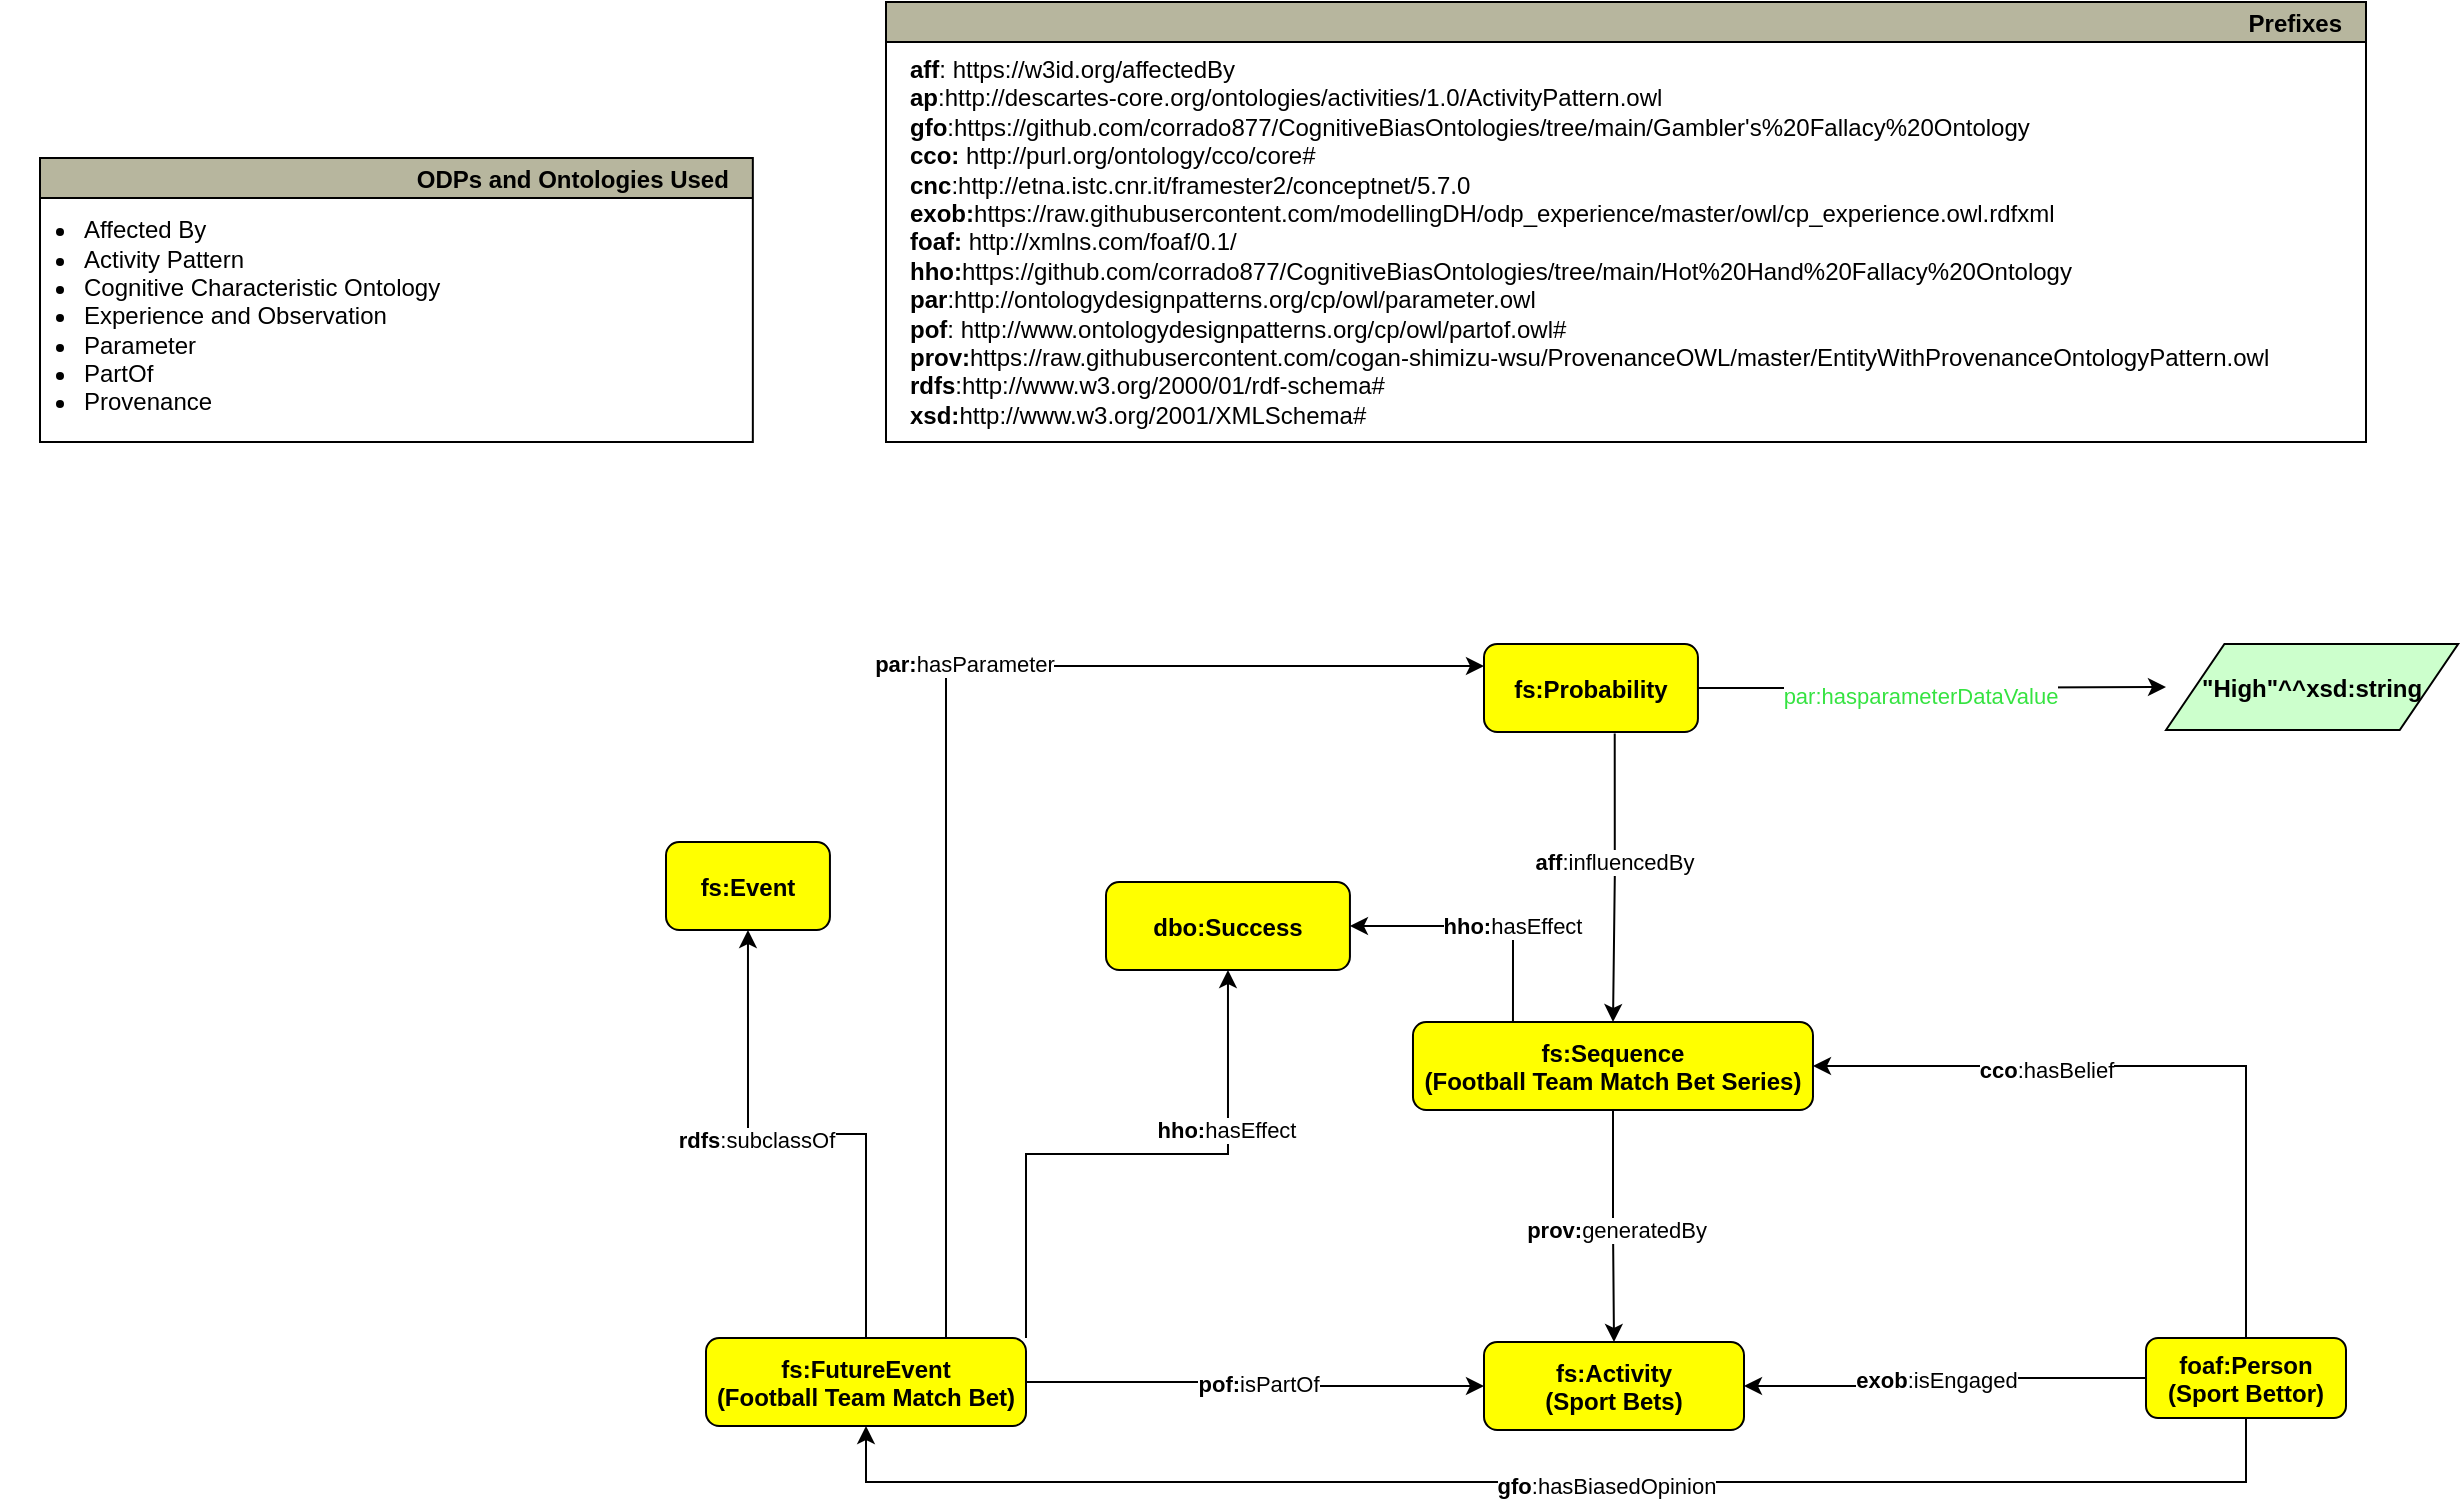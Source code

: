 <mxfile version="23.1.2" type="device">
  <diagram id="Z9zrd96PZsQ0QkyYvwfT" name="Page-1">
    <mxGraphModel dx="1877" dy="1738" grid="1" gridSize="10" guides="1" tooltips="1" connect="1" arrows="1" fold="1" page="1" pageScale="1" pageWidth="827" pageHeight="1169" math="0" shadow="0">
      <root>
        <mxCell id="0" />
        <mxCell id="1" parent="0" />
        <mxCell id="y4zTY6cqXr-wHRb03for-3" style="edgeStyle=orthogonalEdgeStyle;rounded=0;orthogonalLoop=1;jettySize=auto;html=1;exitX=0.5;exitY=0;exitDx=0;exitDy=0;entryX=0.5;entryY=1;entryDx=0;entryDy=0;" parent="1" source="Ej_kWXT1w-p-RiWYY3q_-1" target="y4zTY6cqXr-wHRb03for-2" edge="1">
          <mxGeometry relative="1" as="geometry" />
        </mxCell>
        <mxCell id="CgzHILV7T-rABh-6ToRW-26" value="&lt;b style=&quot;border-color: var(--border-color);&quot;&gt;rdfs&lt;/b&gt;:subclassOf" style="edgeLabel;html=1;align=center;verticalAlign=middle;resizable=0;points=[];" vertex="1" connectable="0" parent="y4zTY6cqXr-wHRb03for-3">
          <mxGeometry x="0.198" y="3" relative="1" as="geometry">
            <mxPoint as="offset" />
          </mxGeometry>
        </mxCell>
        <mxCell id="CgzHILV7T-rABh-6ToRW-27" style="edgeStyle=orthogonalEdgeStyle;rounded=0;orthogonalLoop=1;jettySize=auto;html=1;exitX=0.75;exitY=0;exitDx=0;exitDy=0;entryX=0;entryY=0.25;entryDx=0;entryDy=0;" edge="1" parent="1" source="Ej_kWXT1w-p-RiWYY3q_-1" target="CgzHILV7T-rABh-6ToRW-11">
          <mxGeometry relative="1" as="geometry">
            <mxPoint x="280" y="240" as="targetPoint" />
          </mxGeometry>
        </mxCell>
        <mxCell id="CgzHILV7T-rABh-6ToRW-28" value="&lt;b&gt;par:&lt;/b&gt;hasParameter" style="edgeLabel;html=1;align=center;verticalAlign=middle;resizable=0;points=[];" vertex="1" connectable="0" parent="CgzHILV7T-rABh-6ToRW-27">
          <mxGeometry x="0.141" y="1" relative="1" as="geometry">
            <mxPoint as="offset" />
          </mxGeometry>
        </mxCell>
        <mxCell id="CgzHILV7T-rABh-6ToRW-29" style="edgeStyle=orthogonalEdgeStyle;rounded=0;orthogonalLoop=1;jettySize=auto;html=1;exitX=1;exitY=0;exitDx=0;exitDy=0;entryX=0.5;entryY=1;entryDx=0;entryDy=0;" edge="1" parent="1" source="Ej_kWXT1w-p-RiWYY3q_-1" target="CgzHILV7T-rABh-6ToRW-4">
          <mxGeometry relative="1" as="geometry" />
        </mxCell>
        <mxCell id="CgzHILV7T-rABh-6ToRW-31" value="&lt;b&gt;hho:&lt;/b&gt;hasEffect" style="edgeLabel;html=1;align=center;verticalAlign=middle;resizable=0;points=[];" vertex="1" connectable="0" parent="CgzHILV7T-rABh-6ToRW-29">
          <mxGeometry x="0.442" y="1" relative="1" as="geometry">
            <mxPoint as="offset" />
          </mxGeometry>
        </mxCell>
        <mxCell id="Ej_kWXT1w-p-RiWYY3q_-1" value="fs:FutureEvent&#xa;(Football Team Match Bet)" style="graphMlID=n4;shape=rect;rounded=1;arcsize=30;fillColor=#ffff00;strokeColor=#000000;strokeWidth=1.0;fontStyle=1" parent="1" vertex="1">
          <mxGeometry x="-80" y="618" width="160" height="44" as="geometry" />
        </mxCell>
        <mxCell id="CgzHILV7T-rABh-6ToRW-7" style="edgeStyle=orthogonalEdgeStyle;rounded=0;orthogonalLoop=1;jettySize=auto;html=1;entryX=0.5;entryY=0;entryDx=0;entryDy=0;" edge="1" parent="1" source="RVteCixPlwU788sl_dsA-1" target="CgzHILV7T-rABh-6ToRW-3">
          <mxGeometry relative="1" as="geometry" />
        </mxCell>
        <mxCell id="CgzHILV7T-rABh-6ToRW-8" value="&lt;b style=&quot;border-color: var(--border-color);&quot;&gt;prov:&lt;/b&gt;generatedBy" style="edgeLabel;html=1;align=center;verticalAlign=middle;resizable=0;points=[];" vertex="1" connectable="0" parent="CgzHILV7T-rABh-6ToRW-7">
          <mxGeometry x="0.029" y="1" relative="1" as="geometry">
            <mxPoint as="offset" />
          </mxGeometry>
        </mxCell>
        <mxCell id="CgzHILV7T-rABh-6ToRW-30" style="edgeStyle=orthogonalEdgeStyle;rounded=0;orthogonalLoop=1;jettySize=auto;html=1;exitX=0.25;exitY=0;exitDx=0;exitDy=0;entryX=1;entryY=0.5;entryDx=0;entryDy=0;" edge="1" parent="1" source="RVteCixPlwU788sl_dsA-1" target="CgzHILV7T-rABh-6ToRW-4">
          <mxGeometry relative="1" as="geometry" />
        </mxCell>
        <mxCell id="CgzHILV7T-rABh-6ToRW-32" value="&lt;b style=&quot;border-color: var(--border-color);&quot;&gt;hho:&lt;/b&gt;hasEffect" style="edgeLabel;html=1;align=center;verticalAlign=middle;resizable=0;points=[];" vertex="1" connectable="0" parent="CgzHILV7T-rABh-6ToRW-30">
          <mxGeometry x="0.247" y="1" relative="1" as="geometry">
            <mxPoint x="32" y="-1" as="offset" />
          </mxGeometry>
        </mxCell>
        <mxCell id="RVteCixPlwU788sl_dsA-1" value="fs:Sequence&#xa;(Football Team Match Bet Series)" style="graphMlID=n4;shape=rect;rounded=1;arcsize=30;fillColor=#ffff00;strokeColor=#000000;strokeWidth=1.0;fontStyle=1" parent="1" vertex="1">
          <mxGeometry x="273.49" y="460" width="200" height="44" as="geometry" />
        </mxCell>
        <mxCell id="CgzHILV7T-rABh-6ToRW-5" style="edgeStyle=orthogonalEdgeStyle;rounded=0;orthogonalLoop=1;jettySize=auto;html=1;entryX=1;entryY=0.5;entryDx=0;entryDy=0;" edge="1" parent="1" source="I0d6tfFNMX817w6EDTV6-1" target="CgzHILV7T-rABh-6ToRW-3">
          <mxGeometry relative="1" as="geometry" />
        </mxCell>
        <mxCell id="CgzHILV7T-rABh-6ToRW-6" value="&lt;b style=&quot;border-color: var(--border-color);&quot;&gt;exob&lt;/b&gt;:isEngaged" style="edgeLabel;html=1;align=center;verticalAlign=middle;resizable=0;points=[];" vertex="1" connectable="0" parent="CgzHILV7T-rABh-6ToRW-5">
          <mxGeometry x="0.065" y="-3" relative="1" as="geometry">
            <mxPoint as="offset" />
          </mxGeometry>
        </mxCell>
        <mxCell id="CgzHILV7T-rABh-6ToRW-33" style="edgeStyle=orthogonalEdgeStyle;rounded=0;orthogonalLoop=1;jettySize=auto;html=1;exitX=0.5;exitY=0;exitDx=0;exitDy=0;entryX=1;entryY=0.5;entryDx=0;entryDy=0;" edge="1" parent="1" source="I0d6tfFNMX817w6EDTV6-1" target="RVteCixPlwU788sl_dsA-1">
          <mxGeometry relative="1" as="geometry" />
        </mxCell>
        <mxCell id="CgzHILV7T-rABh-6ToRW-34" value="&lt;b style=&quot;border-color: var(--border-color);&quot;&gt;cco&lt;/b&gt;:hasBelief" style="edgeLabel;html=1;align=center;verticalAlign=middle;resizable=0;points=[];" vertex="1" connectable="0" parent="CgzHILV7T-rABh-6ToRW-33">
          <mxGeometry x="0.339" y="2" relative="1" as="geometry">
            <mxPoint as="offset" />
          </mxGeometry>
        </mxCell>
        <mxCell id="CgzHILV7T-rABh-6ToRW-35" style="edgeStyle=orthogonalEdgeStyle;rounded=0;orthogonalLoop=1;jettySize=auto;html=1;exitX=0.5;exitY=1;exitDx=0;exitDy=0;entryX=0.5;entryY=1;entryDx=0;entryDy=0;" edge="1" parent="1" source="I0d6tfFNMX817w6EDTV6-1" target="Ej_kWXT1w-p-RiWYY3q_-1">
          <mxGeometry relative="1" as="geometry">
            <Array as="points">
              <mxPoint x="690" y="690" />
              <mxPoint y="690" />
            </Array>
          </mxGeometry>
        </mxCell>
        <mxCell id="CgzHILV7T-rABh-6ToRW-36" value="&lt;b style=&quot;border-color: var(--border-color);&quot;&gt;gfo&lt;/b&gt;:hasBiasedOpinion" style="edgeLabel;html=1;align=center;verticalAlign=middle;resizable=0;points=[];" vertex="1" connectable="0" parent="CgzHILV7T-rABh-6ToRW-35">
          <mxGeometry x="-0.061" y="2" relative="1" as="geometry">
            <mxPoint as="offset" />
          </mxGeometry>
        </mxCell>
        <mxCell id="I0d6tfFNMX817w6EDTV6-1" value="&#xa;foaf:Person&#xa;(Sport Bettor)&#xa;" style="graphMlID=n4;shape=rect;rounded=1;arcsize=30;fillColor=#ffff00;strokeColor=#000000;strokeWidth=1.0;fontStyle=1" parent="1" vertex="1">
          <mxGeometry x="640" y="618" width="100" height="40" as="geometry" />
        </mxCell>
        <mxCell id="NnGrF83egau-3YqyhGRi-12" value="&quot;High&quot;^^xsd:string" style="graphMlID=n6;shape=parallelogram;fillColor=#ccffcc;strokeColor=#000000;strokeWidth=1.0;fontStyle=1" parent="1" vertex="1">
          <mxGeometry x="650" y="271" width="146.09" height="43" as="geometry" />
        </mxCell>
        <mxCell id="y4zTY6cqXr-wHRb03for-2" value="fs:Event" style="graphMlID=n4;shape=rect;rounded=1;arcsize=30;fillColor=#ffff00;strokeColor=#000000;strokeWidth=1.0;fontStyle=1" parent="1" vertex="1">
          <mxGeometry x="-100" y="370" width="81.968" height="44" as="geometry" />
        </mxCell>
        <mxCell id="CgzHILV7T-rABh-6ToRW-19" style="edgeStyle=orthogonalEdgeStyle;rounded=0;orthogonalLoop=1;jettySize=auto;html=1;exitX=1;exitY=0.5;exitDx=0;exitDy=0;entryX=0;entryY=0.5;entryDx=0;entryDy=0;" edge="1" parent="1" source="Ej_kWXT1w-p-RiWYY3q_-1" target="CgzHILV7T-rABh-6ToRW-3">
          <mxGeometry relative="1" as="geometry" />
        </mxCell>
        <mxCell id="CgzHILV7T-rABh-6ToRW-20" value="&lt;b&gt;pof:&lt;/b&gt;isPartOf" style="edgeLabel;html=1;align=center;verticalAlign=middle;resizable=0;points=[];" vertex="1" connectable="0" parent="CgzHILV7T-rABh-6ToRW-19">
          <mxGeometry x="-0.005" y="1" relative="1" as="geometry">
            <mxPoint as="offset" />
          </mxGeometry>
        </mxCell>
        <mxCell id="CgzHILV7T-rABh-6ToRW-3" value="fs:Activity&#xa;(Sport Bets)" style="graphMlID=n4;shape=rect;rounded=1;arcsize=30;fillColor=#ffff00;strokeColor=#000000;strokeWidth=1.0;fontStyle=1" vertex="1" parent="1">
          <mxGeometry x="309" y="620" width="130" height="44" as="geometry" />
        </mxCell>
        <mxCell id="CgzHILV7T-rABh-6ToRW-4" value="dbo:Success" style="graphMlID=n4;shape=rect;rounded=1;arcsize=30;fillColor=#ffff00;strokeColor=#000000;strokeWidth=1.0;fontStyle=1" vertex="1" parent="1">
          <mxGeometry x="120" y="390" width="121.97" height="44" as="geometry" />
        </mxCell>
        <mxCell id="CgzHILV7T-rABh-6ToRW-17" style="edgeStyle=orthogonalEdgeStyle;rounded=0;orthogonalLoop=1;jettySize=auto;html=1;entryX=0;entryY=0.5;entryDx=0;entryDy=0;" edge="1" parent="1" source="CgzHILV7T-rABh-6ToRW-11" target="NnGrF83egau-3YqyhGRi-12">
          <mxGeometry relative="1" as="geometry" />
        </mxCell>
        <mxCell id="CgzHILV7T-rABh-6ToRW-18" value="&lt;font color=&quot;#35e341&quot;&gt;par:hasparameterDataValue&lt;/font&gt;" style="edgeLabel;html=1;align=center;verticalAlign=middle;resizable=0;points=[];" vertex="1" connectable="0" parent="CgzHILV7T-rABh-6ToRW-17">
          <mxGeometry x="-0.054" y="-4" relative="1" as="geometry">
            <mxPoint as="offset" />
          </mxGeometry>
        </mxCell>
        <mxCell id="CgzHILV7T-rABh-6ToRW-11" value="fs:Probability" style="graphMlID=n4;shape=rect;rounded=1;arcsize=30;fillColor=#ffff00;strokeColor=#000000;strokeWidth=1.0;fontStyle=1" vertex="1" parent="1">
          <mxGeometry x="309" y="271" width="106.97" height="44" as="geometry" />
        </mxCell>
        <mxCell id="CgzHILV7T-rABh-6ToRW-13" style="edgeStyle=orthogonalEdgeStyle;rounded=0;orthogonalLoop=1;jettySize=auto;html=1;exitX=0.611;exitY=1.018;exitDx=0;exitDy=0;exitPerimeter=0;" edge="1" parent="1" source="CgzHILV7T-rABh-6ToRW-11" target="RVteCixPlwU788sl_dsA-1">
          <mxGeometry relative="1" as="geometry" />
        </mxCell>
        <mxCell id="CgzHILV7T-rABh-6ToRW-16" value="&lt;b&gt;aff&lt;/b&gt;:&lt;span style=&quot;border-color: var(--border-color);&quot;&gt;influencedBy&lt;/span&gt;" style="edgeLabel;html=1;align=center;verticalAlign=middle;resizable=0;points=[];" vertex="1" connectable="0" parent="CgzHILV7T-rABh-6ToRW-13">
          <mxGeometry x="0.298" relative="1" as="geometry">
            <mxPoint y="-29" as="offset" />
          </mxGeometry>
        </mxCell>
        <mxCell id="CgzHILV7T-rABh-6ToRW-37" value="Prefixes" style="graphMlID=n0;shape=swimlane;startSize=20;fillColor=#b7b69e;strokeColor=#000000;strokeWidth=1.0;align=right;spacingRight=10;fontStyle=1" vertex="1" parent="1">
          <mxGeometry x="10" y="-50" width="740" height="220" as="geometry">
            <mxRectangle x="-550" y="110" width="100" height="30" as="alternateBounds" />
          </mxGeometry>
        </mxCell>
        <UserObject label="&lt;b style=&quot;border-color: var(--border-color);&quot;&gt;aff&lt;/b&gt;:&amp;nbsp;https://w3id.org/affectedBy&lt;br&gt;&lt;b&gt;ap&lt;/b&gt;:http://descartes-core.org/ontologies/activities/1.0/ActivityPattern.owl&amp;nbsp;&lt;br&gt;&lt;b&gt;gfo&lt;/b&gt;:https://github.com/corrado877/CognitiveBiasOntologies/tree/main/Gambler&#39;s%20Fallacy%20Ontology&lt;br&gt;&lt;b style=&quot;border-color: var(--border-color);&quot;&gt;cco:&amp;nbsp;&lt;/b&gt;http://purl.org/ontology/cco/core#&lt;br&gt;&lt;b&gt;cnc&lt;/b&gt;:http://etna.istc.cnr.it/framester2/conceptnet/5.7.0&lt;br&gt;&lt;b&gt;exob:&lt;/b&gt;https://raw.githubusercontent.com/modellingDH/odp_experience/master/owl/cp_experience.owl.rdfxml&lt;br&gt;&lt;b style=&quot;border-color: var(--border-color);&quot;&gt;foaf:&amp;nbsp;&lt;/b&gt;&lt;span style=&quot;border-color: var(--border-color); background-color: initial;&quot;&gt;http://xmlns.com/foaf/0.1/&lt;br&gt;&lt;b&gt;hho:&lt;/b&gt;https://github.com/corrado877/CognitiveBiasOntologies/tree/main/Hot%20Hand%20Fallacy%20Ontology&lt;br&gt;&lt;b&gt;par&lt;/b&gt;:http://ontologydesignpatterns.org/cp/owl/parameter.owl&lt;br&gt;&lt;/span&gt;&lt;b style=&quot;border-color: var(--border-color);&quot;&gt;pof&lt;/b&gt;:&amp;nbsp;&lt;span style=&quot;border-color: var(--border-color); background-color: initial;&quot;&gt;http://www.ontologydesignpatterns.org/cp/owl/partof.owl#&lt;br&gt;&lt;/span&gt;&lt;b&gt;prov:&lt;/b&gt;https://raw.githubusercontent.com/cogan-shimizu-wsu/ProvenanceOWL/master/EntityWithProvenanceOntologyPattern.owl&lt;br&gt;&lt;b&gt;rdfs&lt;/b&gt;:http://www.w3.org/2000/01/rdf-schema#&lt;br&gt;&lt;b style=&quot;border-color: var(--border-color);&quot;&gt;xsd:&lt;/b&gt;&lt;span style=&quot;border-color: var(--border-color); background-color: initial;&quot;&gt;http://www.w3.org/2001/XMLSchema#&lt;/span&gt;" link="http://www.w3.org/2000/01/rdf-schema#" id="CgzHILV7T-rABh-6ToRW-38">
          <mxCell style="text;whiteSpace=wrap;html=1;" vertex="1" parent="CgzHILV7T-rABh-6ToRW-37">
            <mxGeometry x="10" y="20" width="720" height="170" as="geometry" />
          </mxCell>
        </UserObject>
        <mxCell id="CgzHILV7T-rABh-6ToRW-39" value="ODPs and Ontologies Used" style="graphMlID=n0;shape=swimlane;startSize=20;fillColor=#b7b69e;strokeColor=#000000;strokeWidth=1.0;align=right;spacingRight=10;fontStyle=1" vertex="1" parent="1">
          <mxGeometry x="-413" y="28" width="356.42" height="142" as="geometry" />
        </mxCell>
        <mxCell id="CgzHILV7T-rABh-6ToRW-40" value="&lt;ul&gt;&lt;li&gt;Affected By&lt;/li&gt;&lt;li&gt;Activity Pattern&lt;/li&gt;&lt;li style=&quot;border-color: var(--border-color);&quot;&gt;Cognitive Characteristic Ontology&lt;/li&gt;&lt;li&gt;Experience and Observation&lt;/li&gt;&lt;li&gt;Parameter&lt;/li&gt;&lt;li&gt;PartOf&lt;/li&gt;&lt;li&gt;Provenance&lt;/li&gt;&lt;/ul&gt;" style="text;html=1;strokeColor=none;fillColor=none;align=left;verticalAlign=middle;whiteSpace=wrap;rounded=0;" vertex="1" parent="CgzHILV7T-rABh-6ToRW-39">
          <mxGeometry x="-20" y="8" width="270" height="142" as="geometry" />
        </mxCell>
      </root>
    </mxGraphModel>
  </diagram>
</mxfile>
